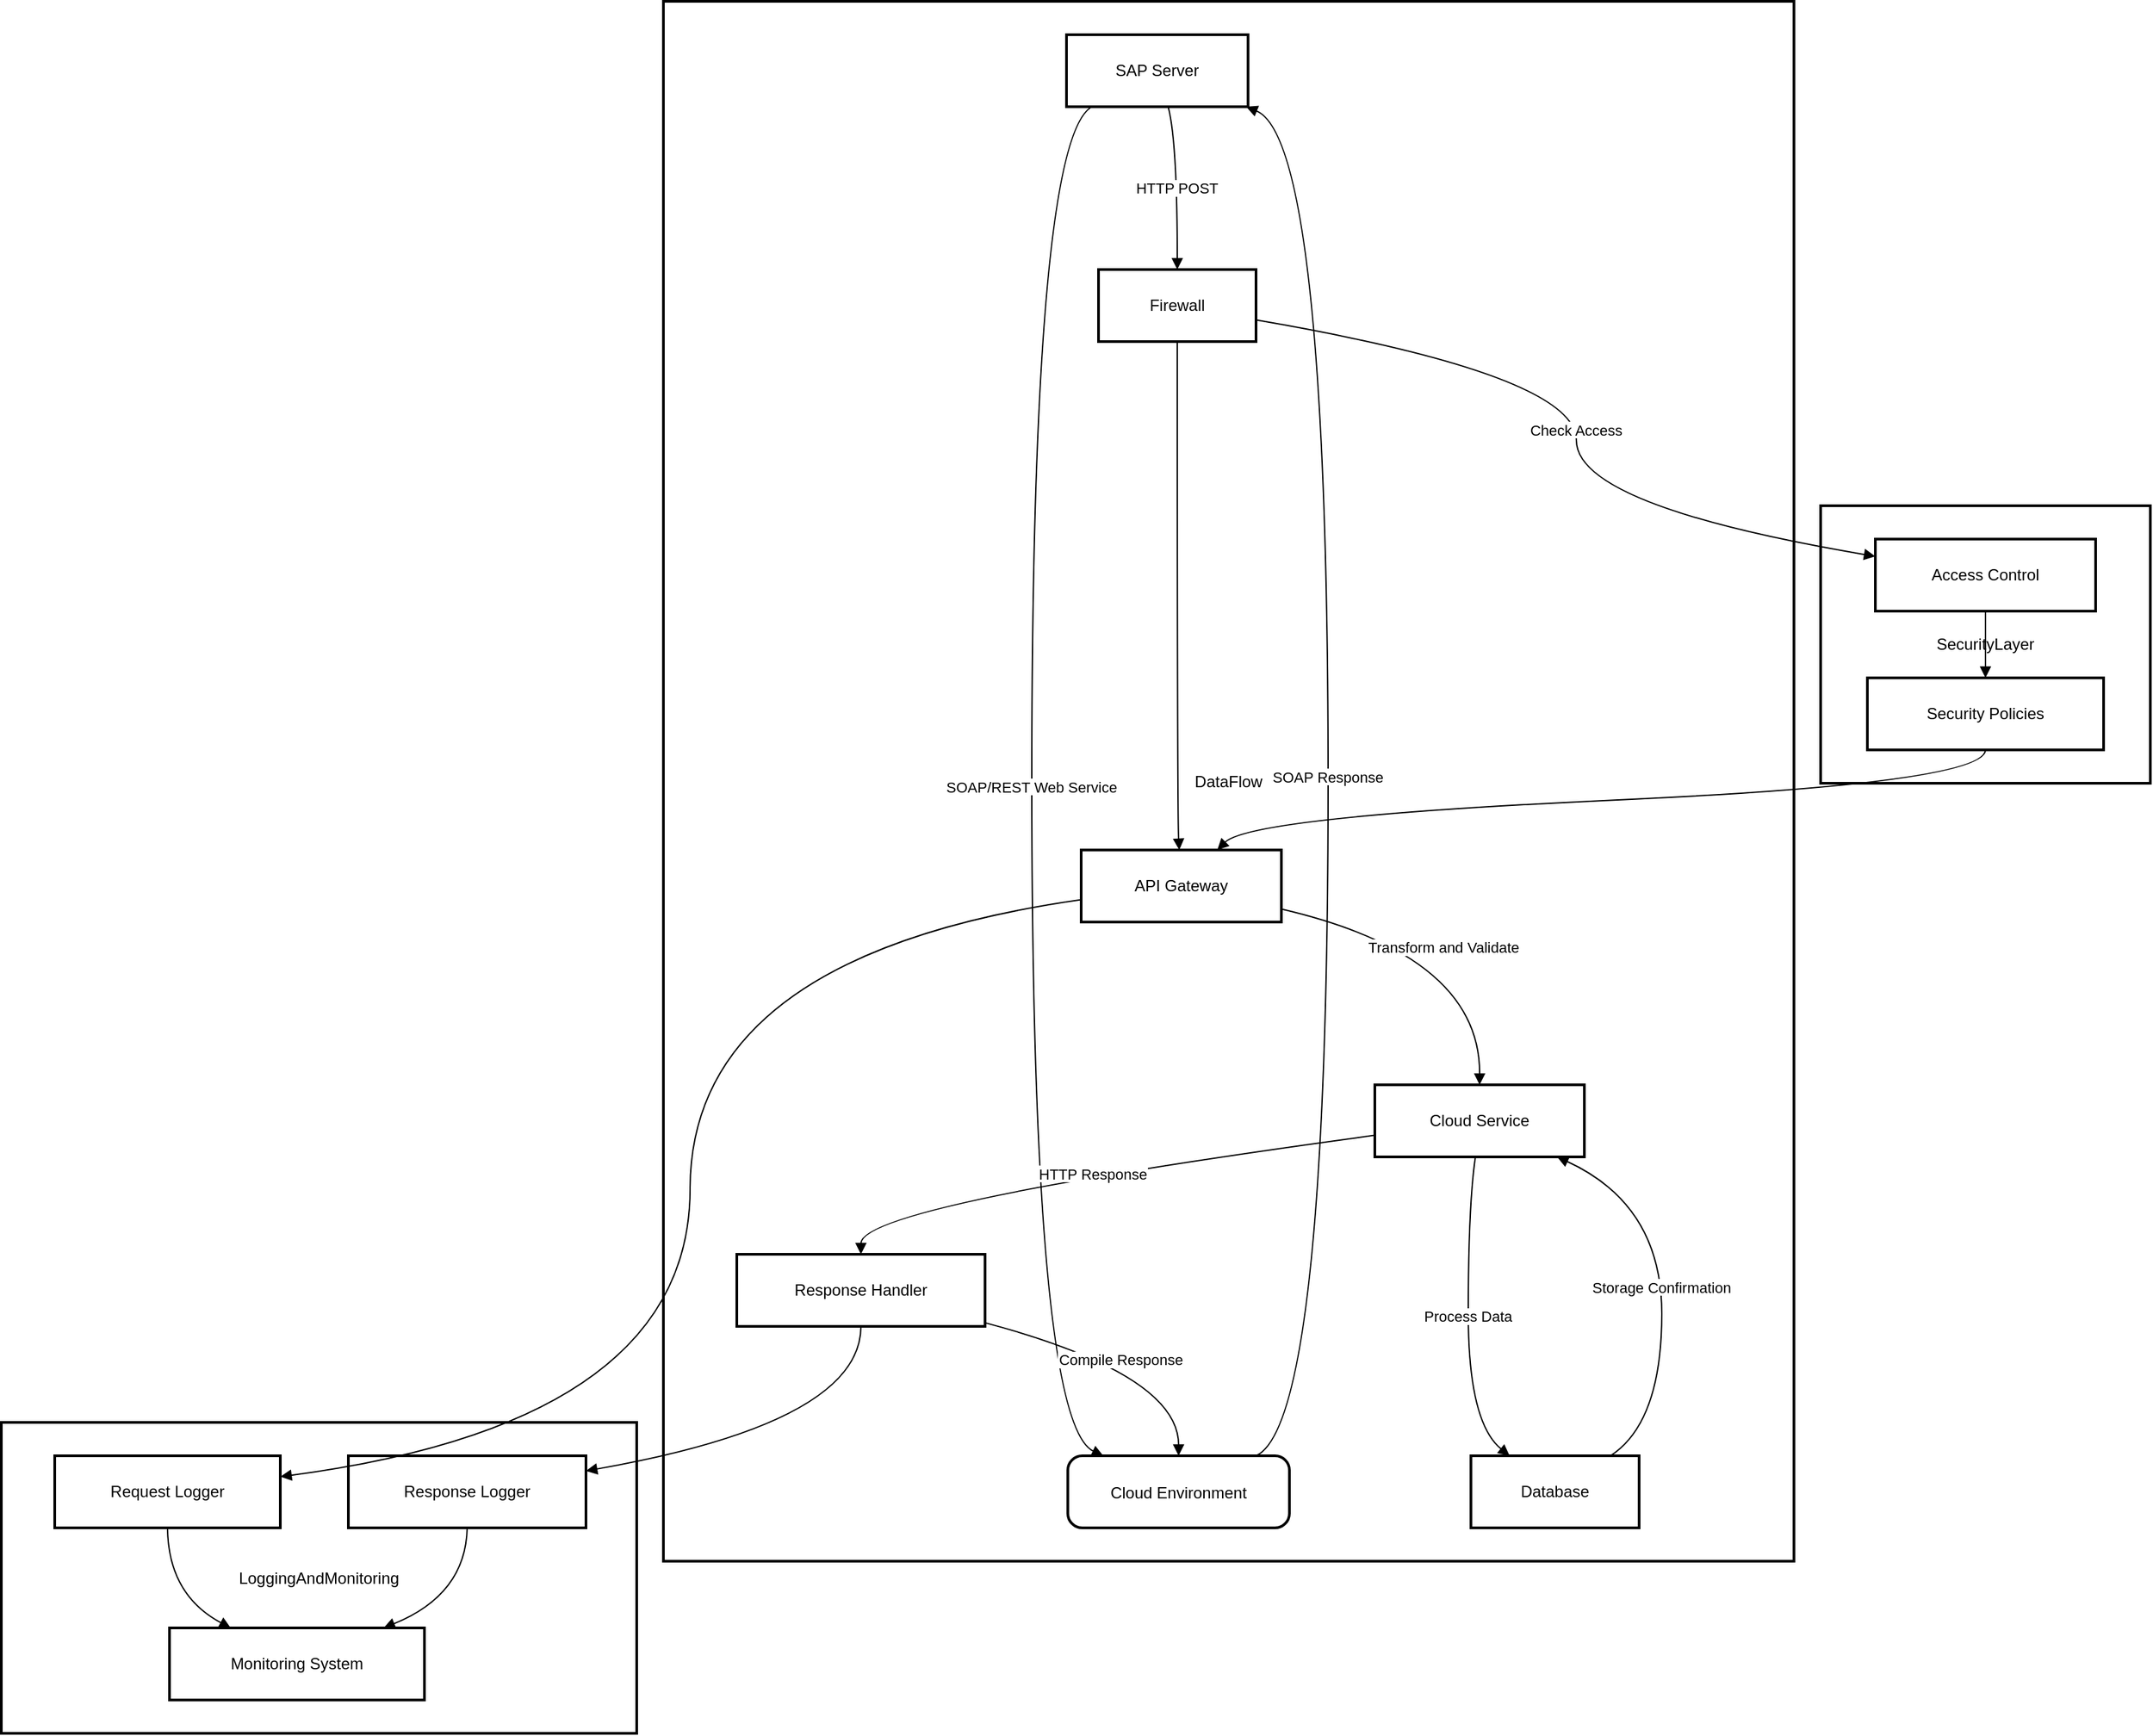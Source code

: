 <mxfile version="26.0.11">
  <diagram name="Página-1" id="FQUIHrUCqm0-YXHmlk37">
    <mxGraphModel>
      <root>
        <mxCell id="0" />
        <mxCell id="1" parent="0" />
        <mxCell id="2" value="LoggingAndMonitoring" style="whiteSpace=wrap;strokeWidth=2;" vertex="1" parent="1">
          <mxGeometry x="8" y="1073" width="476" height="233" as="geometry" />
        </mxCell>
        <mxCell id="3" value="SecurityLayer" style="whiteSpace=wrap;strokeWidth=2;" vertex="1" parent="1">
          <mxGeometry x="1371" y="386" width="247" height="208" as="geometry" />
        </mxCell>
        <mxCell id="4" value="DataFlow" style="whiteSpace=wrap;strokeWidth=2;" vertex="1" parent="1">
          <mxGeometry x="504" y="8" width="847" height="1169" as="geometry" />
        </mxCell>
        <mxCell id="5" value="SAP Server" style="whiteSpace=wrap;strokeWidth=2;" vertex="1" parent="1">
          <mxGeometry x="806" y="33" width="136" height="54" as="geometry" />
        </mxCell>
        <mxCell id="6" value="Cloud Environment" style="rounded=1;arcSize=20;strokeWidth=2" vertex="1" parent="1">
          <mxGeometry x="807" y="1098" width="166" height="54" as="geometry" />
        </mxCell>
        <mxCell id="7" value="Firewall" style="whiteSpace=wrap;strokeWidth=2;" vertex="1" parent="1">
          <mxGeometry x="830" y="209" width="118" height="54" as="geometry" />
        </mxCell>
        <mxCell id="8" value="API Gateway" style="whiteSpace=wrap;strokeWidth=2;" vertex="1" parent="1">
          <mxGeometry x="817" y="644" width="150" height="54" as="geometry" />
        </mxCell>
        <mxCell id="9" value="Cloud Service" style="whiteSpace=wrap;strokeWidth=2;" vertex="1" parent="1">
          <mxGeometry x="1037" y="820" width="157" height="54" as="geometry" />
        </mxCell>
        <mxCell id="10" value="Database" style="whiteSpace=wrap;strokeWidth=2;" vertex="1" parent="1">
          <mxGeometry x="1109" y="1098" width="126" height="54" as="geometry" />
        </mxCell>
        <mxCell id="11" value="Response Handler" style="whiteSpace=wrap;strokeWidth=2;" vertex="1" parent="1">
          <mxGeometry x="559" y="947" width="186" height="54" as="geometry" />
        </mxCell>
        <mxCell id="12" value="Access Control" style="whiteSpace=wrap;strokeWidth=2;" vertex="1" parent="1">
          <mxGeometry x="1412" y="411" width="165" height="54" as="geometry" />
        </mxCell>
        <mxCell id="13" value="Security Policies" style="whiteSpace=wrap;strokeWidth=2;" vertex="1" parent="1">
          <mxGeometry x="1406" y="515" width="177" height="54" as="geometry" />
        </mxCell>
        <mxCell id="14" value="Request Logger" style="whiteSpace=wrap;strokeWidth=2;" vertex="1" parent="1">
          <mxGeometry x="48" y="1098" width="169" height="54" as="geometry" />
        </mxCell>
        <mxCell id="15" value="Monitoring System" style="whiteSpace=wrap;strokeWidth=2;" vertex="1" parent="1">
          <mxGeometry x="134" y="1227" width="191" height="54" as="geometry" />
        </mxCell>
        <mxCell id="16" value="Response Logger" style="whiteSpace=wrap;strokeWidth=2;" vertex="1" parent="1">
          <mxGeometry x="268" y="1098" width="178" height="54" as="geometry" />
        </mxCell>
        <mxCell id="17" value="SOAP/REST Web Service" style="curved=1;startArrow=none;endArrow=block;exitX=0.14;exitY=1;entryX=0.16;entryY=0;" edge="1" parent="1" source="5" target="6">
          <mxGeometry relative="1" as="geometry">
            <Array as="points">
              <mxPoint x="780" y="112" />
              <mxPoint x="780" y="1073" />
            </Array>
          </mxGeometry>
        </mxCell>
        <mxCell id="18" value="SOAP Response" style="curved=1;startArrow=none;endArrow=block;exitX=0.85;exitY=0;entryX=0.99;entryY=1;" edge="1" parent="1" source="6" target="5">
          <mxGeometry relative="1" as="geometry">
            <Array as="points">
              <mxPoint x="1002" y="1073" />
              <mxPoint x="1002" y="112" />
            </Array>
          </mxGeometry>
        </mxCell>
        <mxCell id="19" value="HTTP POST" style="curved=1;startArrow=none;endArrow=block;exitX=0.56;exitY=1;entryX=0.5;entryY=0.01;" edge="1" parent="1" source="5" target="7">
          <mxGeometry relative="1" as="geometry">
            <Array as="points">
              <mxPoint x="889" y="112" />
            </Array>
          </mxGeometry>
        </mxCell>
        <mxCell id="20" value="" style="curved=1;startArrow=none;endArrow=block;exitX=0.5;exitY=1.01;entryX=0.49;entryY=0;" edge="1" parent="1" source="7" target="8">
          <mxGeometry relative="1" as="geometry">
            <Array as="points">
              <mxPoint x="889" y="619" />
            </Array>
          </mxGeometry>
        </mxCell>
        <mxCell id="21" value="Transform and Validate" style="curved=1;startArrow=none;endArrow=block;exitX=1;exitY=0.82;entryX=0.5;entryY=0;" edge="1" parent="1" source="8" target="9">
          <mxGeometry relative="1" as="geometry">
            <Array as="points">
              <mxPoint x="1116" y="723" />
            </Array>
          </mxGeometry>
        </mxCell>
        <mxCell id="22" value="Process Data" style="curved=1;startArrow=none;endArrow=block;exitX=0.48;exitY=1;entryX=0.23;entryY=0;" edge="1" parent="1" source="9" target="10">
          <mxGeometry relative="1" as="geometry">
            <Array as="points">
              <mxPoint x="1107" y="910" />
              <mxPoint x="1107" y="1073" />
            </Array>
          </mxGeometry>
        </mxCell>
        <mxCell id="23" value="Storage Confirmation" style="curved=1;startArrow=none;endArrow=block;exitX=0.83;exitY=0;entryX=0.87;entryY=1;" edge="1" parent="1" source="10" target="9">
          <mxGeometry relative="1" as="geometry">
            <Array as="points">
              <mxPoint x="1252" y="1073" />
              <mxPoint x="1252" y="910" />
            </Array>
          </mxGeometry>
        </mxCell>
        <mxCell id="24" value="HTTP Response" style="curved=1;startArrow=none;endArrow=block;exitX=0;exitY=0.7;entryX=0.5;entryY=-0.01;" edge="1" parent="1" source="9" target="11">
          <mxGeometry relative="1" as="geometry">
            <Array as="points">
              <mxPoint x="652" y="910" />
            </Array>
          </mxGeometry>
        </mxCell>
        <mxCell id="25" value="Compile Response" style="curved=1;startArrow=none;endArrow=block;exitX=1;exitY=0.95;entryX=0.5;entryY=0;" edge="1" parent="1" source="11" target="6">
          <mxGeometry relative="1" as="geometry">
            <Array as="points">
              <mxPoint x="890" y="1037" />
            </Array>
          </mxGeometry>
        </mxCell>
        <mxCell id="26" value="Check Access" style="curved=1;startArrow=none;endArrow=block;exitX=1;exitY=0.7;entryX=0;entryY=0.24;" edge="1" parent="1" source="7" target="12">
          <mxGeometry relative="1" as="geometry">
            <Array as="points">
              <mxPoint x="1188" y="288" />
              <mxPoint x="1188" y="386" />
            </Array>
          </mxGeometry>
        </mxCell>
        <mxCell id="27" value="" style="curved=1;startArrow=none;endArrow=block;exitX=0.5;exitY=1;entryX=0.5;entryY=0;" edge="1" parent="1" source="12" target="13">
          <mxGeometry relative="1" as="geometry">
            <Array as="points" />
          </mxGeometry>
        </mxCell>
        <mxCell id="28" value="" style="curved=1;startArrow=none;endArrow=block;exitX=0.5;exitY=1;entryX=0.68;entryY=0;" edge="1" parent="1" source="13" target="8">
          <mxGeometry relative="1" as="geometry">
            <Array as="points">
              <mxPoint x="1494" y="594" />
              <mxPoint x="944" y="619" />
            </Array>
          </mxGeometry>
        </mxCell>
        <mxCell id="29" value="" style="curved=1;startArrow=none;endArrow=block;exitX=0;exitY=0.69;entryX=1;entryY=0.29;" edge="1" parent="1" source="8" target="14">
          <mxGeometry relative="1" as="geometry">
            <Array as="points">
              <mxPoint x="524" y="723" />
              <mxPoint x="524" y="1073" />
            </Array>
          </mxGeometry>
        </mxCell>
        <mxCell id="30" value="" style="curved=1;startArrow=none;endArrow=block;exitX=0.5;exitY=1;entryX=0.24;entryY=0;" edge="1" parent="1" source="14" target="15">
          <mxGeometry relative="1" as="geometry">
            <Array as="points">
              <mxPoint x="133" y="1202" />
            </Array>
          </mxGeometry>
        </mxCell>
        <mxCell id="31" value="" style="curved=1;startArrow=none;endArrow=block;exitX=0.5;exitY=0.99;entryX=1;entryY=0.21;" edge="1" parent="1" source="11" target="16">
          <mxGeometry relative="1" as="geometry">
            <Array as="points">
              <mxPoint x="652" y="1073" />
            </Array>
          </mxGeometry>
        </mxCell>
        <mxCell id="32" value="" style="curved=1;startArrow=none;endArrow=block;exitX=0.5;exitY=1;entryX=0.84;entryY=0;" edge="1" parent="1" source="16" target="15">
          <mxGeometry relative="1" as="geometry">
            <Array as="points">
              <mxPoint x="356" y="1202" />
            </Array>
          </mxGeometry>
        </mxCell>
      </root>
    </mxGraphModel>
  </diagram>
</mxfile>
